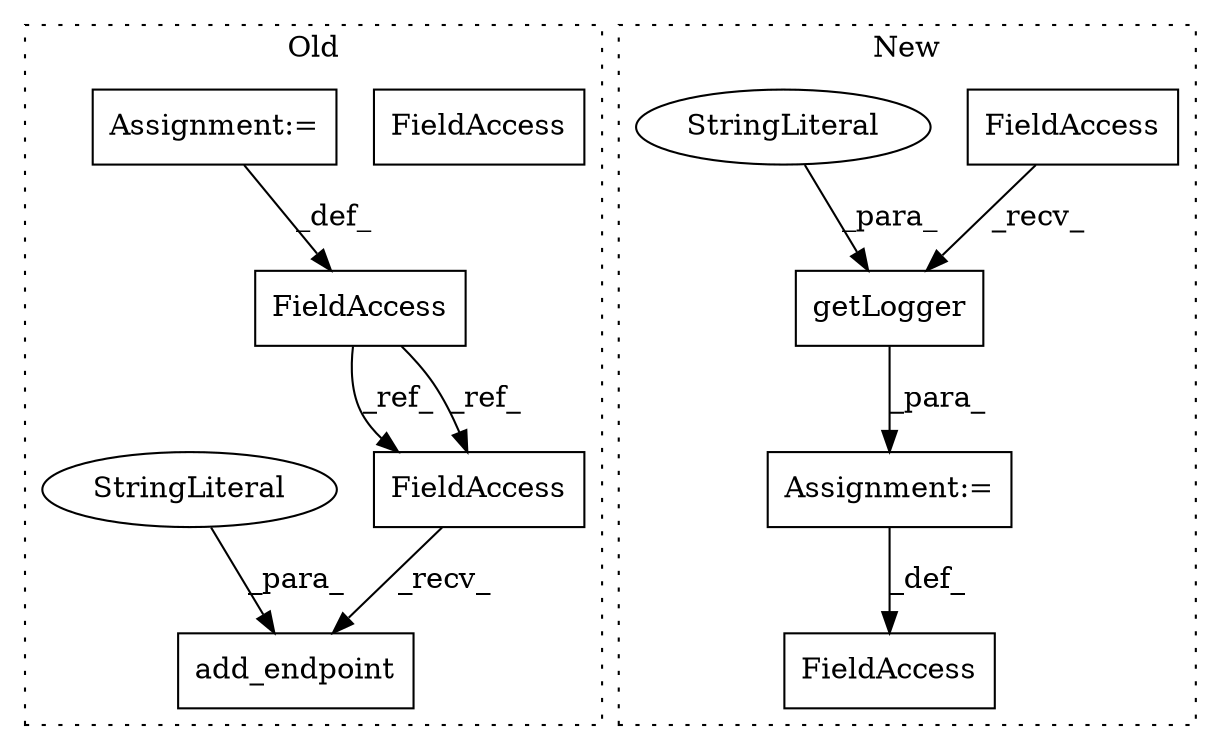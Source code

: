 digraph G {
subgraph cluster0 {
1 [label="add_endpoint" a="32" s="1166,1210" l="13,1" shape="box"];
4 [label="FieldAccess" a="22" s="1103" l="21" shape="box"];
6 [label="FieldAccess" a="22" s="1144" l="21" shape="box"];
8 [label="Assignment:=" a="7" s="1124" l="1" shape="box"];
9 [label="StringLiteral" a="45" s="1179" l="16" shape="ellipse"];
11 [label="FieldAccess" a="22" s="1144" l="21" shape="box"];
label = "Old";
style="dotted";
}
subgraph cluster1 {
2 [label="getLogger" a="32" s="268,307" l="10,1" shape="box"];
3 [label="FieldAccess" a="22" s="260" l="7" shape="box"];
5 [label="FieldAccess" a="22" s="246" l="13" shape="box"];
7 [label="StringLiteral" a="45" s="278" l="29" shape="ellipse"];
10 [label="Assignment:=" a="7" s="259" l="1" shape="box"];
label = "New";
style="dotted";
}
2 -> 10 [label="_para_"];
3 -> 2 [label="_recv_"];
4 -> 11 [label="_ref_"];
4 -> 11 [label="_ref_"];
7 -> 2 [label="_para_"];
8 -> 4 [label="_def_"];
9 -> 1 [label="_para_"];
10 -> 5 [label="_def_"];
11 -> 1 [label="_recv_"];
}